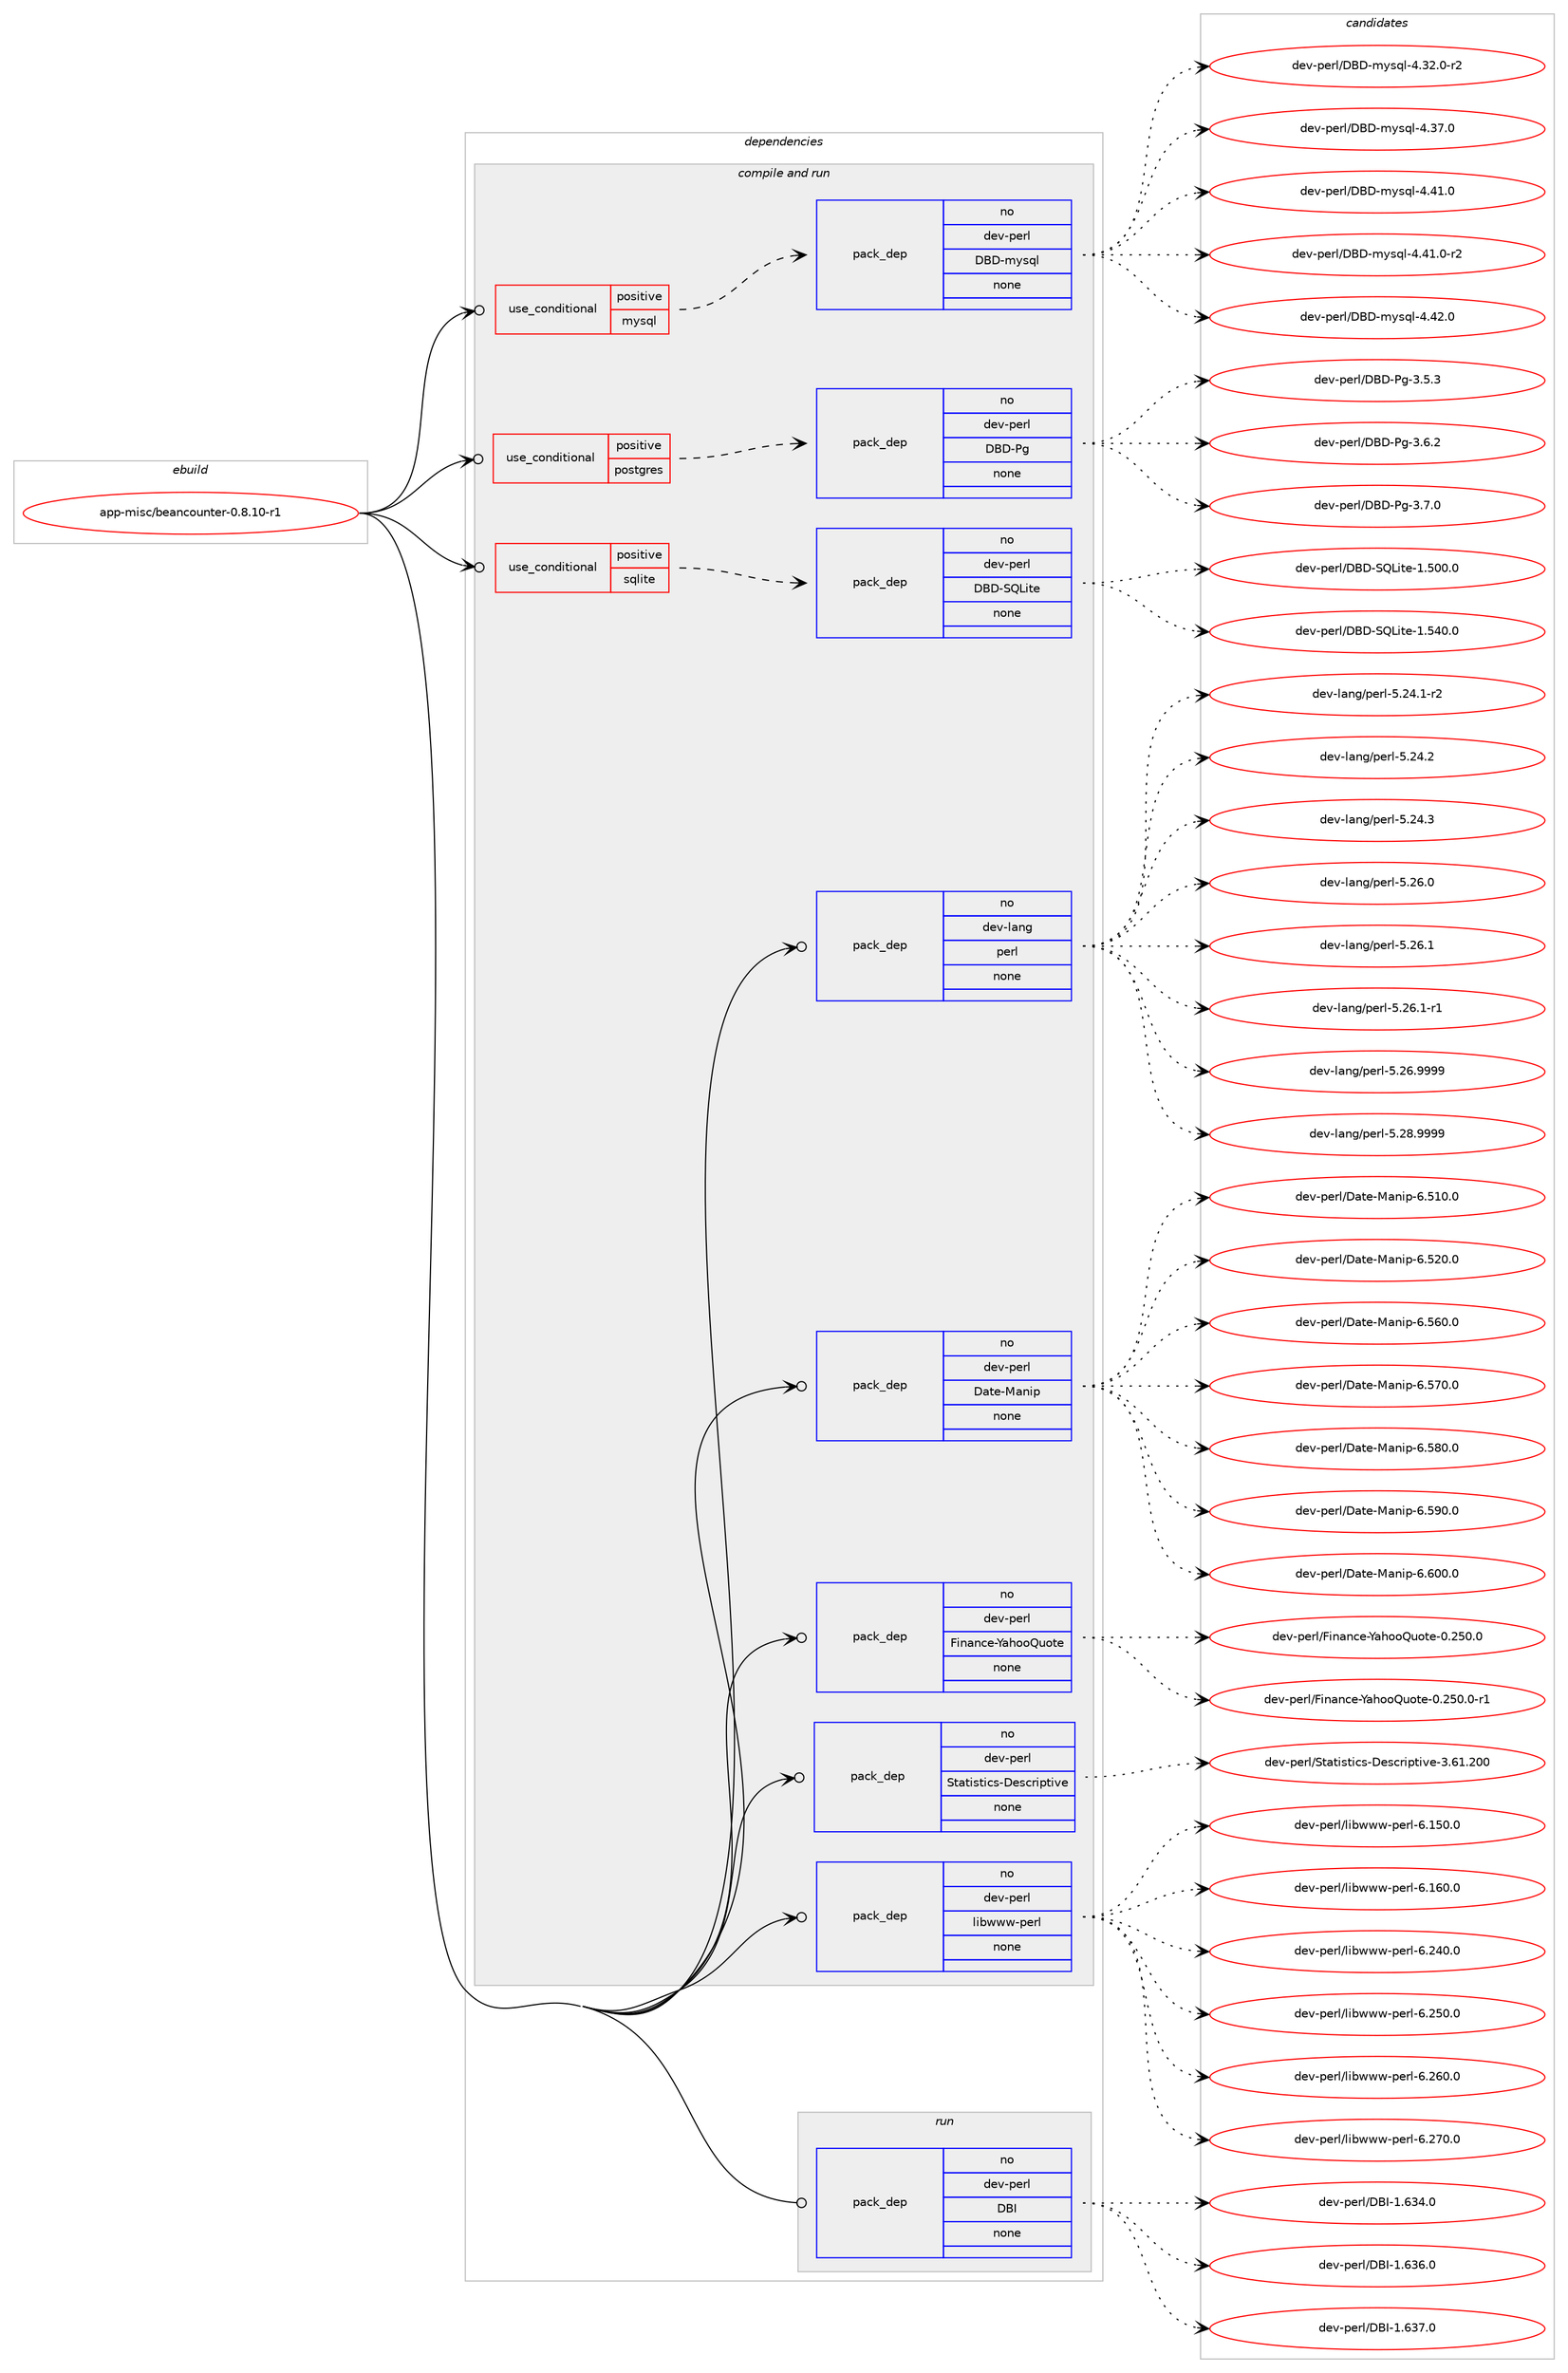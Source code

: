 digraph prolog {

# *************
# Graph options
# *************

newrank=true;
concentrate=true;
compound=true;
graph [rankdir=LR,fontname=Helvetica,fontsize=10,ranksep=1.5];#, ranksep=2.5, nodesep=0.2];
edge  [arrowhead=vee];
node  [fontname=Helvetica,fontsize=10];

# **********
# The ebuild
# **********

subgraph cluster_leftcol {
color=gray;
rank=same;
label=<<i>ebuild</i>>;
id [label="app-misc/beancounter-0.8.10-r1", color=red, width=4, href="../app-misc/beancounter-0.8.10-r1.svg"];
}

# ****************
# The dependencies
# ****************

subgraph cluster_midcol {
color=gray;
label=<<i>dependencies</i>>;
subgraph cluster_compile {
fillcolor="#eeeeee";
style=filled;
label=<<i>compile</i>>;
}
subgraph cluster_compileandrun {
fillcolor="#eeeeee";
style=filled;
label=<<i>compile and run</i>>;
subgraph cond12180 {
dependency45203 [label=<<TABLE BORDER="0" CELLBORDER="1" CELLSPACING="0" CELLPADDING="4"><TR><TD ROWSPAN="3" CELLPADDING="10">use_conditional</TD></TR><TR><TD>positive</TD></TR><TR><TD>mysql</TD></TR></TABLE>>, shape=none, color=red];
subgraph pack32279 {
dependency45204 [label=<<TABLE BORDER="0" CELLBORDER="1" CELLSPACING="0" CELLPADDING="4" WIDTH="220"><TR><TD ROWSPAN="6" CELLPADDING="30">pack_dep</TD></TR><TR><TD WIDTH="110">no</TD></TR><TR><TD>dev-perl</TD></TR><TR><TD>DBD-mysql</TD></TR><TR><TD>none</TD></TR><TR><TD></TD></TR></TABLE>>, shape=none, color=blue];
}
dependency45203:e -> dependency45204:w [weight=20,style="dashed",arrowhead="vee"];
}
id:e -> dependency45203:w [weight=20,style="solid",arrowhead="odotvee"];
subgraph cond12181 {
dependency45205 [label=<<TABLE BORDER="0" CELLBORDER="1" CELLSPACING="0" CELLPADDING="4"><TR><TD ROWSPAN="3" CELLPADDING="10">use_conditional</TD></TR><TR><TD>positive</TD></TR><TR><TD>postgres</TD></TR></TABLE>>, shape=none, color=red];
subgraph pack32280 {
dependency45206 [label=<<TABLE BORDER="0" CELLBORDER="1" CELLSPACING="0" CELLPADDING="4" WIDTH="220"><TR><TD ROWSPAN="6" CELLPADDING="30">pack_dep</TD></TR><TR><TD WIDTH="110">no</TD></TR><TR><TD>dev-perl</TD></TR><TR><TD>DBD-Pg</TD></TR><TR><TD>none</TD></TR><TR><TD></TD></TR></TABLE>>, shape=none, color=blue];
}
dependency45205:e -> dependency45206:w [weight=20,style="dashed",arrowhead="vee"];
}
id:e -> dependency45205:w [weight=20,style="solid",arrowhead="odotvee"];
subgraph cond12182 {
dependency45207 [label=<<TABLE BORDER="0" CELLBORDER="1" CELLSPACING="0" CELLPADDING="4"><TR><TD ROWSPAN="3" CELLPADDING="10">use_conditional</TD></TR><TR><TD>positive</TD></TR><TR><TD>sqlite</TD></TR></TABLE>>, shape=none, color=red];
subgraph pack32281 {
dependency45208 [label=<<TABLE BORDER="0" CELLBORDER="1" CELLSPACING="0" CELLPADDING="4" WIDTH="220"><TR><TD ROWSPAN="6" CELLPADDING="30">pack_dep</TD></TR><TR><TD WIDTH="110">no</TD></TR><TR><TD>dev-perl</TD></TR><TR><TD>DBD-SQLite</TD></TR><TR><TD>none</TD></TR><TR><TD></TD></TR></TABLE>>, shape=none, color=blue];
}
dependency45207:e -> dependency45208:w [weight=20,style="dashed",arrowhead="vee"];
}
id:e -> dependency45207:w [weight=20,style="solid",arrowhead="odotvee"];
subgraph pack32282 {
dependency45209 [label=<<TABLE BORDER="0" CELLBORDER="1" CELLSPACING="0" CELLPADDING="4" WIDTH="220"><TR><TD ROWSPAN="6" CELLPADDING="30">pack_dep</TD></TR><TR><TD WIDTH="110">no</TD></TR><TR><TD>dev-lang</TD></TR><TR><TD>perl</TD></TR><TR><TD>none</TD></TR><TR><TD></TD></TR></TABLE>>, shape=none, color=blue];
}
id:e -> dependency45209:w [weight=20,style="solid",arrowhead="odotvee"];
subgraph pack32283 {
dependency45210 [label=<<TABLE BORDER="0" CELLBORDER="1" CELLSPACING="0" CELLPADDING="4" WIDTH="220"><TR><TD ROWSPAN="6" CELLPADDING="30">pack_dep</TD></TR><TR><TD WIDTH="110">no</TD></TR><TR><TD>dev-perl</TD></TR><TR><TD>Date-Manip</TD></TR><TR><TD>none</TD></TR><TR><TD></TD></TR></TABLE>>, shape=none, color=blue];
}
id:e -> dependency45210:w [weight=20,style="solid",arrowhead="odotvee"];
subgraph pack32284 {
dependency45211 [label=<<TABLE BORDER="0" CELLBORDER="1" CELLSPACING="0" CELLPADDING="4" WIDTH="220"><TR><TD ROWSPAN="6" CELLPADDING="30">pack_dep</TD></TR><TR><TD WIDTH="110">no</TD></TR><TR><TD>dev-perl</TD></TR><TR><TD>Finance-YahooQuote</TD></TR><TR><TD>none</TD></TR><TR><TD></TD></TR></TABLE>>, shape=none, color=blue];
}
id:e -> dependency45211:w [weight=20,style="solid",arrowhead="odotvee"];
subgraph pack32285 {
dependency45212 [label=<<TABLE BORDER="0" CELLBORDER="1" CELLSPACING="0" CELLPADDING="4" WIDTH="220"><TR><TD ROWSPAN="6" CELLPADDING="30">pack_dep</TD></TR><TR><TD WIDTH="110">no</TD></TR><TR><TD>dev-perl</TD></TR><TR><TD>Statistics-Descriptive</TD></TR><TR><TD>none</TD></TR><TR><TD></TD></TR></TABLE>>, shape=none, color=blue];
}
id:e -> dependency45212:w [weight=20,style="solid",arrowhead="odotvee"];
subgraph pack32286 {
dependency45213 [label=<<TABLE BORDER="0" CELLBORDER="1" CELLSPACING="0" CELLPADDING="4" WIDTH="220"><TR><TD ROWSPAN="6" CELLPADDING="30">pack_dep</TD></TR><TR><TD WIDTH="110">no</TD></TR><TR><TD>dev-perl</TD></TR><TR><TD>libwww-perl</TD></TR><TR><TD>none</TD></TR><TR><TD></TD></TR></TABLE>>, shape=none, color=blue];
}
id:e -> dependency45213:w [weight=20,style="solid",arrowhead="odotvee"];
}
subgraph cluster_run {
fillcolor="#eeeeee";
style=filled;
label=<<i>run</i>>;
subgraph pack32287 {
dependency45214 [label=<<TABLE BORDER="0" CELLBORDER="1" CELLSPACING="0" CELLPADDING="4" WIDTH="220"><TR><TD ROWSPAN="6" CELLPADDING="30">pack_dep</TD></TR><TR><TD WIDTH="110">no</TD></TR><TR><TD>dev-perl</TD></TR><TR><TD>DBI</TD></TR><TR><TD>none</TD></TR><TR><TD></TD></TR></TABLE>>, shape=none, color=blue];
}
id:e -> dependency45214:w [weight=20,style="solid",arrowhead="odot"];
}
}

# **************
# The candidates
# **************

subgraph cluster_choices {
rank=same;
color=gray;
label=<<i>candidates</i>>;

subgraph choice32279 {
color=black;
nodesep=1;
choice100101118451121011141084768666845109121115113108455246515046484511450 [label="dev-perl/DBD-mysql-4.32.0-r2", color=red, width=4,href="../dev-perl/DBD-mysql-4.32.0-r2.svg"];
choice10010111845112101114108476866684510912111511310845524651554648 [label="dev-perl/DBD-mysql-4.37.0", color=red, width=4,href="../dev-perl/DBD-mysql-4.37.0.svg"];
choice10010111845112101114108476866684510912111511310845524652494648 [label="dev-perl/DBD-mysql-4.41.0", color=red, width=4,href="../dev-perl/DBD-mysql-4.41.0.svg"];
choice100101118451121011141084768666845109121115113108455246524946484511450 [label="dev-perl/DBD-mysql-4.41.0-r2", color=red, width=4,href="../dev-perl/DBD-mysql-4.41.0-r2.svg"];
choice10010111845112101114108476866684510912111511310845524652504648 [label="dev-perl/DBD-mysql-4.42.0", color=red, width=4,href="../dev-perl/DBD-mysql-4.42.0.svg"];
dependency45204:e -> choice100101118451121011141084768666845109121115113108455246515046484511450:w [style=dotted,weight="100"];
dependency45204:e -> choice10010111845112101114108476866684510912111511310845524651554648:w [style=dotted,weight="100"];
dependency45204:e -> choice10010111845112101114108476866684510912111511310845524652494648:w [style=dotted,weight="100"];
dependency45204:e -> choice100101118451121011141084768666845109121115113108455246524946484511450:w [style=dotted,weight="100"];
dependency45204:e -> choice10010111845112101114108476866684510912111511310845524652504648:w [style=dotted,weight="100"];
}
subgraph choice32280 {
color=black;
nodesep=1;
choice10010111845112101114108476866684580103455146534651 [label="dev-perl/DBD-Pg-3.5.3", color=red, width=4,href="../dev-perl/DBD-Pg-3.5.3.svg"];
choice10010111845112101114108476866684580103455146544650 [label="dev-perl/DBD-Pg-3.6.2", color=red, width=4,href="../dev-perl/DBD-Pg-3.6.2.svg"];
choice10010111845112101114108476866684580103455146554648 [label="dev-perl/DBD-Pg-3.7.0", color=red, width=4,href="../dev-perl/DBD-Pg-3.7.0.svg"];
dependency45206:e -> choice10010111845112101114108476866684580103455146534651:w [style=dotted,weight="100"];
dependency45206:e -> choice10010111845112101114108476866684580103455146544650:w [style=dotted,weight="100"];
dependency45206:e -> choice10010111845112101114108476866684580103455146554648:w [style=dotted,weight="100"];
}
subgraph choice32281 {
color=black;
nodesep=1;
choice1001011184511210111410847686668458381761051161014549465348484648 [label="dev-perl/DBD-SQLite-1.500.0", color=red, width=4,href="../dev-perl/DBD-SQLite-1.500.0.svg"];
choice1001011184511210111410847686668458381761051161014549465352484648 [label="dev-perl/DBD-SQLite-1.540.0", color=red, width=4,href="../dev-perl/DBD-SQLite-1.540.0.svg"];
dependency45208:e -> choice1001011184511210111410847686668458381761051161014549465348484648:w [style=dotted,weight="100"];
dependency45208:e -> choice1001011184511210111410847686668458381761051161014549465352484648:w [style=dotted,weight="100"];
}
subgraph choice32282 {
color=black;
nodesep=1;
choice100101118451089711010347112101114108455346505246494511450 [label="dev-lang/perl-5.24.1-r2", color=red, width=4,href="../dev-lang/perl-5.24.1-r2.svg"];
choice10010111845108971101034711210111410845534650524650 [label="dev-lang/perl-5.24.2", color=red, width=4,href="../dev-lang/perl-5.24.2.svg"];
choice10010111845108971101034711210111410845534650524651 [label="dev-lang/perl-5.24.3", color=red, width=4,href="../dev-lang/perl-5.24.3.svg"];
choice10010111845108971101034711210111410845534650544648 [label="dev-lang/perl-5.26.0", color=red, width=4,href="../dev-lang/perl-5.26.0.svg"];
choice10010111845108971101034711210111410845534650544649 [label="dev-lang/perl-5.26.1", color=red, width=4,href="../dev-lang/perl-5.26.1.svg"];
choice100101118451089711010347112101114108455346505446494511449 [label="dev-lang/perl-5.26.1-r1", color=red, width=4,href="../dev-lang/perl-5.26.1-r1.svg"];
choice10010111845108971101034711210111410845534650544657575757 [label="dev-lang/perl-5.26.9999", color=red, width=4,href="../dev-lang/perl-5.26.9999.svg"];
choice10010111845108971101034711210111410845534650564657575757 [label="dev-lang/perl-5.28.9999", color=red, width=4,href="../dev-lang/perl-5.28.9999.svg"];
dependency45209:e -> choice100101118451089711010347112101114108455346505246494511450:w [style=dotted,weight="100"];
dependency45209:e -> choice10010111845108971101034711210111410845534650524650:w [style=dotted,weight="100"];
dependency45209:e -> choice10010111845108971101034711210111410845534650524651:w [style=dotted,weight="100"];
dependency45209:e -> choice10010111845108971101034711210111410845534650544648:w [style=dotted,weight="100"];
dependency45209:e -> choice10010111845108971101034711210111410845534650544649:w [style=dotted,weight="100"];
dependency45209:e -> choice100101118451089711010347112101114108455346505446494511449:w [style=dotted,weight="100"];
dependency45209:e -> choice10010111845108971101034711210111410845534650544657575757:w [style=dotted,weight="100"];
dependency45209:e -> choice10010111845108971101034711210111410845534650564657575757:w [style=dotted,weight="100"];
}
subgraph choice32283 {
color=black;
nodesep=1;
choice100101118451121011141084768971161014577971101051124554465349484648 [label="dev-perl/Date-Manip-6.510.0", color=red, width=4,href="../dev-perl/Date-Manip-6.510.0.svg"];
choice100101118451121011141084768971161014577971101051124554465350484648 [label="dev-perl/Date-Manip-6.520.0", color=red, width=4,href="../dev-perl/Date-Manip-6.520.0.svg"];
choice100101118451121011141084768971161014577971101051124554465354484648 [label="dev-perl/Date-Manip-6.560.0", color=red, width=4,href="../dev-perl/Date-Manip-6.560.0.svg"];
choice100101118451121011141084768971161014577971101051124554465355484648 [label="dev-perl/Date-Manip-6.570.0", color=red, width=4,href="../dev-perl/Date-Manip-6.570.0.svg"];
choice100101118451121011141084768971161014577971101051124554465356484648 [label="dev-perl/Date-Manip-6.580.0", color=red, width=4,href="../dev-perl/Date-Manip-6.580.0.svg"];
choice100101118451121011141084768971161014577971101051124554465357484648 [label="dev-perl/Date-Manip-6.590.0", color=red, width=4,href="../dev-perl/Date-Manip-6.590.0.svg"];
choice100101118451121011141084768971161014577971101051124554465448484648 [label="dev-perl/Date-Manip-6.600.0", color=red, width=4,href="../dev-perl/Date-Manip-6.600.0.svg"];
dependency45210:e -> choice100101118451121011141084768971161014577971101051124554465349484648:w [style=dotted,weight="100"];
dependency45210:e -> choice100101118451121011141084768971161014577971101051124554465350484648:w [style=dotted,weight="100"];
dependency45210:e -> choice100101118451121011141084768971161014577971101051124554465354484648:w [style=dotted,weight="100"];
dependency45210:e -> choice100101118451121011141084768971161014577971101051124554465355484648:w [style=dotted,weight="100"];
dependency45210:e -> choice100101118451121011141084768971161014577971101051124554465356484648:w [style=dotted,weight="100"];
dependency45210:e -> choice100101118451121011141084768971161014577971101051124554465357484648:w [style=dotted,weight="100"];
dependency45210:e -> choice100101118451121011141084768971161014577971101051124554465448484648:w [style=dotted,weight="100"];
}
subgraph choice32284 {
color=black;
nodesep=1;
choice1001011184511210111410847701051109711099101458997104111111811171111161014548465053484648 [label="dev-perl/Finance-YahooQuote-0.250.0", color=red, width=4,href="../dev-perl/Finance-YahooQuote-0.250.0.svg"];
choice10010111845112101114108477010511097110991014589971041111118111711111610145484650534846484511449 [label="dev-perl/Finance-YahooQuote-0.250.0-r1", color=red, width=4,href="../dev-perl/Finance-YahooQuote-0.250.0-r1.svg"];
dependency45211:e -> choice1001011184511210111410847701051109711099101458997104111111811171111161014548465053484648:w [style=dotted,weight="100"];
dependency45211:e -> choice10010111845112101114108477010511097110991014589971041111118111711111610145484650534846484511449:w [style=dotted,weight="100"];
}
subgraph choice32285 {
color=black;
nodesep=1;
choice1001011184511210111410847831169711610511511610599115456810111599114105112116105118101455146544946504848 [label="dev-perl/Statistics-Descriptive-3.61.200", color=red, width=4,href="../dev-perl/Statistics-Descriptive-3.61.200.svg"];
dependency45212:e -> choice1001011184511210111410847831169711610511511610599115456810111599114105112116105118101455146544946504848:w [style=dotted,weight="100"];
}
subgraph choice32286 {
color=black;
nodesep=1;
choice100101118451121011141084710810598119119119451121011141084554464953484648 [label="dev-perl/libwww-perl-6.150.0", color=red, width=4,href="../dev-perl/libwww-perl-6.150.0.svg"];
choice100101118451121011141084710810598119119119451121011141084554464954484648 [label="dev-perl/libwww-perl-6.160.0", color=red, width=4,href="../dev-perl/libwww-perl-6.160.0.svg"];
choice100101118451121011141084710810598119119119451121011141084554465052484648 [label="dev-perl/libwww-perl-6.240.0", color=red, width=4,href="../dev-perl/libwww-perl-6.240.0.svg"];
choice100101118451121011141084710810598119119119451121011141084554465053484648 [label="dev-perl/libwww-perl-6.250.0", color=red, width=4,href="../dev-perl/libwww-perl-6.250.0.svg"];
choice100101118451121011141084710810598119119119451121011141084554465054484648 [label="dev-perl/libwww-perl-6.260.0", color=red, width=4,href="../dev-perl/libwww-perl-6.260.0.svg"];
choice100101118451121011141084710810598119119119451121011141084554465055484648 [label="dev-perl/libwww-perl-6.270.0", color=red, width=4,href="../dev-perl/libwww-perl-6.270.0.svg"];
dependency45213:e -> choice100101118451121011141084710810598119119119451121011141084554464953484648:w [style=dotted,weight="100"];
dependency45213:e -> choice100101118451121011141084710810598119119119451121011141084554464954484648:w [style=dotted,weight="100"];
dependency45213:e -> choice100101118451121011141084710810598119119119451121011141084554465052484648:w [style=dotted,weight="100"];
dependency45213:e -> choice100101118451121011141084710810598119119119451121011141084554465053484648:w [style=dotted,weight="100"];
dependency45213:e -> choice100101118451121011141084710810598119119119451121011141084554465054484648:w [style=dotted,weight="100"];
dependency45213:e -> choice100101118451121011141084710810598119119119451121011141084554465055484648:w [style=dotted,weight="100"];
}
subgraph choice32287 {
color=black;
nodesep=1;
choice10010111845112101114108476866734549465451524648 [label="dev-perl/DBI-1.634.0", color=red, width=4,href="../dev-perl/DBI-1.634.0.svg"];
choice10010111845112101114108476866734549465451544648 [label="dev-perl/DBI-1.636.0", color=red, width=4,href="../dev-perl/DBI-1.636.0.svg"];
choice10010111845112101114108476866734549465451554648 [label="dev-perl/DBI-1.637.0", color=red, width=4,href="../dev-perl/DBI-1.637.0.svg"];
dependency45214:e -> choice10010111845112101114108476866734549465451524648:w [style=dotted,weight="100"];
dependency45214:e -> choice10010111845112101114108476866734549465451544648:w [style=dotted,weight="100"];
dependency45214:e -> choice10010111845112101114108476866734549465451554648:w [style=dotted,weight="100"];
}
}

}
